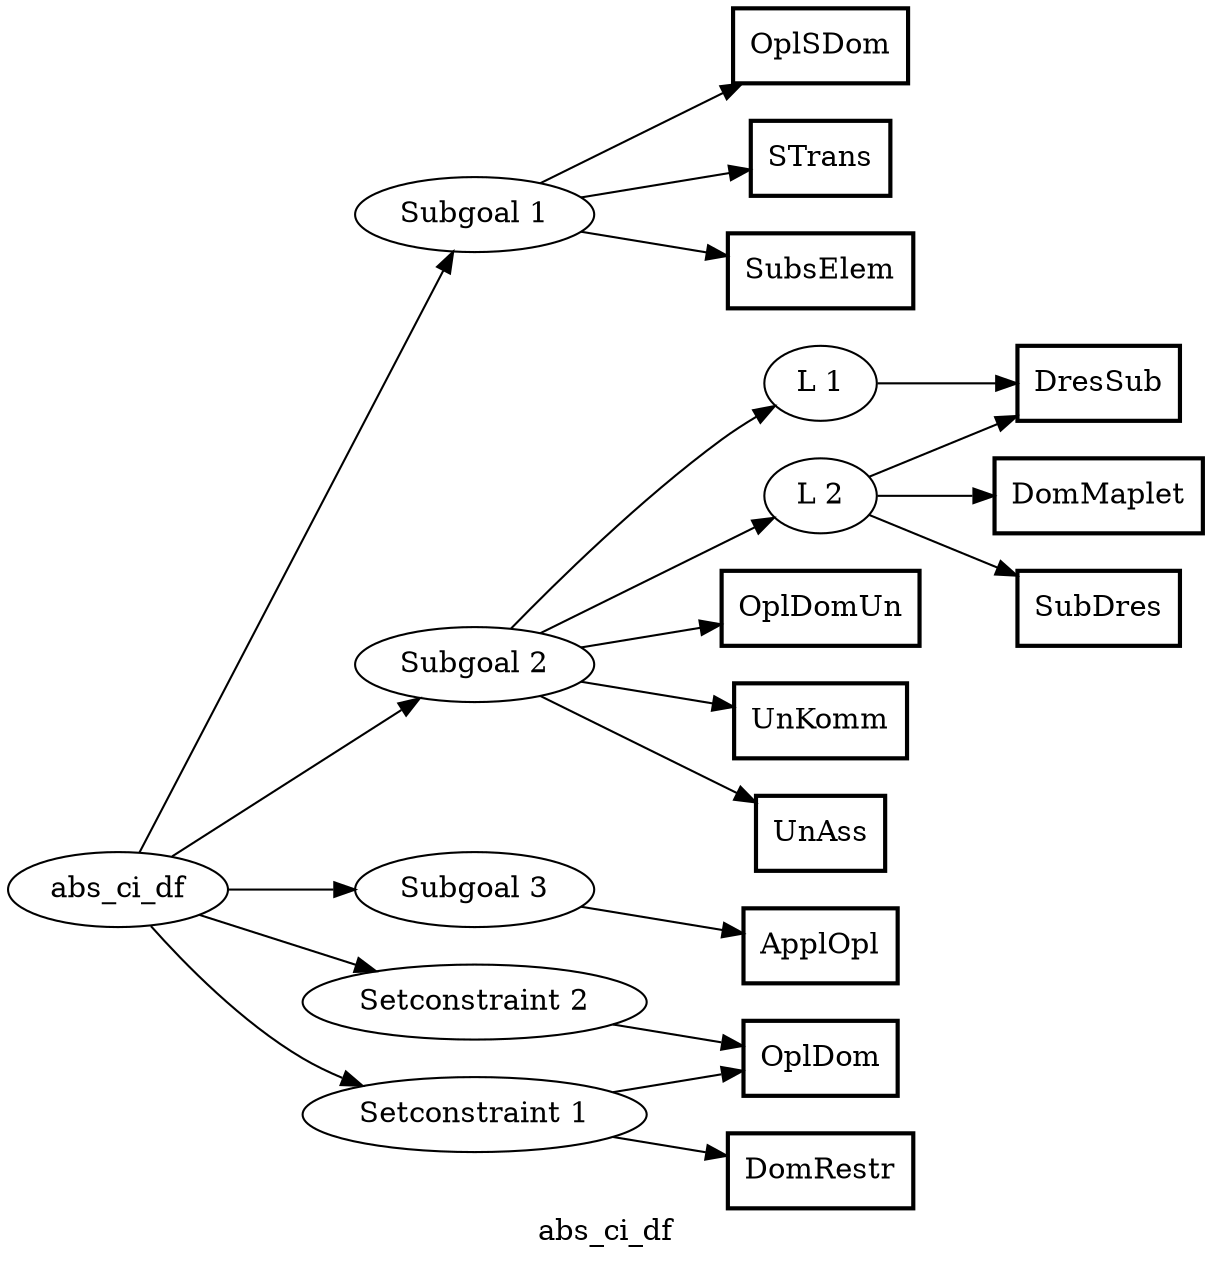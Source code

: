 digraph "abs_ci_df" {                graph [
                fontsize = "14"
                fontname = "Times-Roman"
                fontcolor = "black"
                label = "abs_ci_df"
                center = "true"
                color = "black"
               rankdir = "LR"
        ]
        node [
                fontsize = "14"
                fontname = "Times-Roman"
                fontcolor = "black"
                shape = "ellipse"
                color = "black"
        ]
        edge [
                fontsize = "14"
                fontname = "Times-Roman"
                fontcolor = "black"
                color = "black"
        ]
        "abs_ci_df" [
                label = "abs_ci_df"
        ]
        "subgoal_1" [
                label = "Subgoal 1"
        ]
        "OplSDom" [
                label = "OplSDom"
                style = "bold"
                shape = "box"
        ]
        "STrans" [
                label = "STrans"
                style = "bold"
                shape = "box"
        ]
        "SubsElem" [
                label = "SubsElem"
                style = "bold"
                shape = "box"
        ]
        "subgoal_2" [
                label = "Subgoal 2"
        ]
        "HS_1" [
                label = "L 1"
        ]
        "HS_2" [
                label = "L 2"
        ]
        "OplDomUn" [
                label = "OplDomUn"
                style = "bold"
                shape = "box"
        ]
        "UnKomm" [
                label = "UnKomm"
                style = "bold"
                shape = "box"
        ]
        "UnAss" [
                label = "UnAss"
                style = "bold"
                shape = "box"
        ]
        "DresSub" [
                label = "DresSub"
                style = "bold"
                shape = "box"
        ]
        "DomMaplet" [
                label = "DomMaplet"
                style = "bold"
                shape = "box"
        ]
        "SubDres" [
                label = "SubDres"
                style = "bold"
                shape = "box"
        ]
        "subgoal_3" [
                label = "Subgoal 3"
        ]
        "ApplOpl" [
                label = "ApplOpl"
                style = "bold"
                shape = "box"
        ]
        "setConstraint_1" [
                label = "Setconstraint 1"
        ]
        "OplDom" [
                label = "OplDom"
                style = "bold"
                shape = "box"
        ]
        "DomRestr" [
                label = "DomRestr"
                style = "bold"
                shape = "box"
        ]
        "setConstraint_2" [
                label = "Setconstraint 2"
        ]
        "abs_ci_df" -> "subgoal_1" [
        ]
        "abs_ci_df" -> "subgoal_2" [
        ]
        "subgoal_2" -> "HS_1" [
        ]
        "subgoal_2" -> "HS_2" [
        ]
        "HS_1" -> "DresSub" [
        ]
        "HS_2" -> "DresSub" [
        ]
        "HS_2" -> "DomMaplet" [
        ]
        "HS_2" -> "SubDres" [
        ]
        "subgoal_1" -> "OplSDom" [
        ]
        "subgoal_1" -> "STrans" [
        ]
        "subgoal_1" -> "SubsElem" [
        ]
        "abs_ci_df" -> "subgoal_3" [
        ]
        "abs_ci_df" -> "setConstraint_1" [
        ]
        "abs_ci_df" -> "setConstraint_2" [
        ]
        "subgoal_2" -> "OplDomUn" [
        ]
        "subgoal_2" -> "UnKomm" [
        ]
        "subgoal_2" -> "UnAss" [
        ]
        "subgoal_3" -> "ApplOpl" [
        ]
        "setConstraint_1" -> "OplDom" [
        ]
        "setConstraint_1" -> "DomRestr" [
        ]
        "setConstraint_2" -> "OplDom" [
        ]
        }